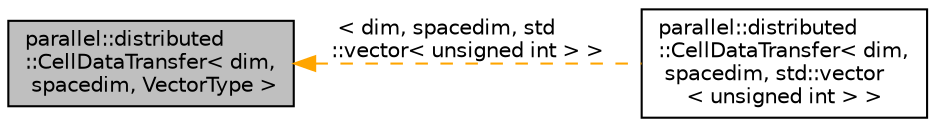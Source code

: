 digraph "parallel::distributed::CellDataTransfer&lt; dim, spacedim, VectorType &gt;"
{
 // LATEX_PDF_SIZE
  edge [fontname="Helvetica",fontsize="10",labelfontname="Helvetica",labelfontsize="10"];
  node [fontname="Helvetica",fontsize="10",shape=record];
  rankdir="LR";
  Node1 [label="parallel::distributed\l::CellDataTransfer\< dim,\l spacedim, VectorType \>",height=0.2,width=0.4,color="black", fillcolor="grey75", style="filled", fontcolor="black",tooltip=" "];
  Node1 -> Node2 [dir="back",color="orange",fontsize="10",style="dashed",label=" \< dim, spacedim, std\l::vector\< unsigned int \> \>" ,fontname="Helvetica"];
  Node2 [label="parallel::distributed\l::CellDataTransfer\< dim,\l spacedim, std::vector\l\< unsigned int \> \>",height=0.2,width=0.4,color="black", fillcolor="white", style="filled",URL="$classparallel_1_1distributed_1_1CellDataTransfer.html",tooltip=" "];
}
